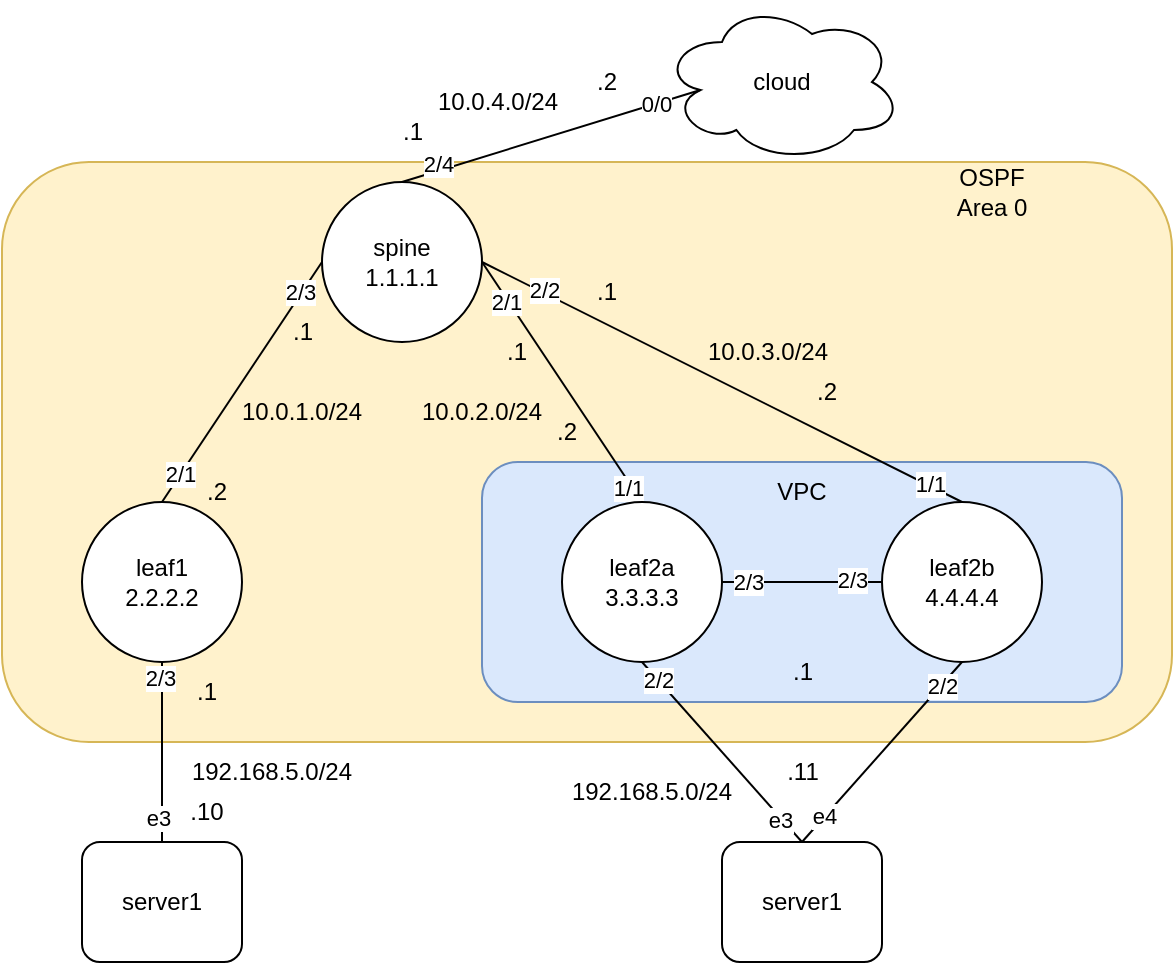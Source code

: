 <mxfile version="15.8.3" type="github">
  <diagram id="axcDbGKzzqpzkaZa_wmz" name="Page-1">
    <mxGraphModel dx="729" dy="331" grid="1" gridSize="10" guides="1" tooltips="1" connect="1" arrows="1" fold="1" page="1" pageScale="1" pageWidth="850" pageHeight="1100" math="0" shadow="0">
      <root>
        <mxCell id="0" />
        <mxCell id="1" parent="0" />
        <mxCell id="hd0M6olZEAg69DOeF42a-37" value="" style="rounded=1;whiteSpace=wrap;html=1;fillColor=#fff2cc;strokeColor=#d6b656;" vertex="1" parent="1">
          <mxGeometry x="160" y="110" width="585" height="290" as="geometry" />
        </mxCell>
        <mxCell id="hd0M6olZEAg69DOeF42a-16" value="" style="rounded=1;whiteSpace=wrap;html=1;fillColor=#dae8fc;strokeColor=#6c8ebf;" vertex="1" parent="1">
          <mxGeometry x="400" y="260" width="320" height="120" as="geometry" />
        </mxCell>
        <mxCell id="hd0M6olZEAg69DOeF42a-1" value="spine&lt;br&gt;1.1.1.1" style="ellipse;whiteSpace=wrap;html=1;aspect=fixed;" vertex="1" parent="1">
          <mxGeometry x="320" y="120" width="80" height="80" as="geometry" />
        </mxCell>
        <mxCell id="hd0M6olZEAg69DOeF42a-10" style="rounded=0;orthogonalLoop=1;jettySize=auto;html=1;exitX=0.5;exitY=0;exitDx=0;exitDy=0;entryX=0;entryY=0.5;entryDx=0;entryDy=0;endArrow=none;endFill=0;" edge="1" parent="1" source="hd0M6olZEAg69DOeF42a-2" target="hd0M6olZEAg69DOeF42a-1">
          <mxGeometry relative="1" as="geometry" />
        </mxCell>
        <mxCell id="hd0M6olZEAg69DOeF42a-57" value="2/1" style="edgeLabel;html=1;align=center;verticalAlign=middle;resizable=0;points=[];" vertex="1" connectable="0" parent="hd0M6olZEAg69DOeF42a-10">
          <mxGeometry x="-0.772" y="1" relative="1" as="geometry">
            <mxPoint as="offset" />
          </mxGeometry>
        </mxCell>
        <mxCell id="hd0M6olZEAg69DOeF42a-58" value="2/3" style="edgeLabel;html=1;align=center;verticalAlign=middle;resizable=0;points=[];" vertex="1" connectable="0" parent="hd0M6olZEAg69DOeF42a-10">
          <mxGeometry x="0.746" y="1" relative="1" as="geometry">
            <mxPoint as="offset" />
          </mxGeometry>
        </mxCell>
        <mxCell id="hd0M6olZEAg69DOeF42a-2" value="leaf1&lt;br&gt;2.2.2.2" style="ellipse;whiteSpace=wrap;html=1;aspect=fixed;" vertex="1" parent="1">
          <mxGeometry x="200" y="280" width="80" height="80" as="geometry" />
        </mxCell>
        <mxCell id="hd0M6olZEAg69DOeF42a-11" style="rounded=0;orthogonalLoop=1;jettySize=auto;html=1;exitX=0.5;exitY=0;exitDx=0;exitDy=0;entryX=1;entryY=0.5;entryDx=0;entryDy=0;endArrow=none;endFill=0;" edge="1" parent="1" source="hd0M6olZEAg69DOeF42a-3" target="hd0M6olZEAg69DOeF42a-1">
          <mxGeometry relative="1" as="geometry" />
        </mxCell>
        <mxCell id="hd0M6olZEAg69DOeF42a-56" value="1/1" style="edgeLabel;html=1;align=center;verticalAlign=middle;resizable=0;points=[];" vertex="1" connectable="0" parent="hd0M6olZEAg69DOeF42a-11">
          <mxGeometry x="-0.857" y="2" relative="1" as="geometry">
            <mxPoint as="offset" />
          </mxGeometry>
        </mxCell>
        <mxCell id="hd0M6olZEAg69DOeF42a-59" value="2/1" style="edgeLabel;html=1;align=center;verticalAlign=middle;resizable=0;points=[];" vertex="1" connectable="0" parent="hd0M6olZEAg69DOeF42a-11">
          <mxGeometry x="0.683" y="1" relative="1" as="geometry">
            <mxPoint as="offset" />
          </mxGeometry>
        </mxCell>
        <mxCell id="hd0M6olZEAg69DOeF42a-52" style="edgeStyle=none;rounded=0;orthogonalLoop=1;jettySize=auto;html=1;exitX=1;exitY=0.5;exitDx=0;exitDy=0;endArrow=none;endFill=0;" edge="1" parent="1" source="hd0M6olZEAg69DOeF42a-3" target="hd0M6olZEAg69DOeF42a-4">
          <mxGeometry relative="1" as="geometry" />
        </mxCell>
        <mxCell id="hd0M6olZEAg69DOeF42a-53" value="2/3" style="edgeLabel;html=1;align=center;verticalAlign=middle;resizable=0;points=[];" vertex="1" connectable="0" parent="hd0M6olZEAg69DOeF42a-52">
          <mxGeometry x="-0.689" relative="1" as="geometry">
            <mxPoint as="offset" />
          </mxGeometry>
        </mxCell>
        <mxCell id="hd0M6olZEAg69DOeF42a-54" value="2/3" style="edgeLabel;html=1;align=center;verticalAlign=middle;resizable=0;points=[];" vertex="1" connectable="0" parent="hd0M6olZEAg69DOeF42a-52">
          <mxGeometry x="0.608" y="1" relative="1" as="geometry">
            <mxPoint as="offset" />
          </mxGeometry>
        </mxCell>
        <mxCell id="hd0M6olZEAg69DOeF42a-3" value="leaf2a&lt;br&gt;3.3.3.3" style="ellipse;whiteSpace=wrap;html=1;aspect=fixed;" vertex="1" parent="1">
          <mxGeometry x="440" y="280" width="80" height="80" as="geometry" />
        </mxCell>
        <mxCell id="hd0M6olZEAg69DOeF42a-12" style="rounded=0;orthogonalLoop=1;jettySize=auto;html=1;exitX=0.5;exitY=0;exitDx=0;exitDy=0;entryX=1;entryY=0.5;entryDx=0;entryDy=0;endArrow=none;endFill=0;" edge="1" parent="1" source="hd0M6olZEAg69DOeF42a-4" target="hd0M6olZEAg69DOeF42a-1">
          <mxGeometry relative="1" as="geometry" />
        </mxCell>
        <mxCell id="hd0M6olZEAg69DOeF42a-55" value="1/1" style="edgeLabel;html=1;align=center;verticalAlign=middle;resizable=0;points=[];" vertex="1" connectable="0" parent="hd0M6olZEAg69DOeF42a-12">
          <mxGeometry x="-0.862" y="-1" relative="1" as="geometry">
            <mxPoint as="offset" />
          </mxGeometry>
        </mxCell>
        <mxCell id="hd0M6olZEAg69DOeF42a-60" value="2/2" style="edgeLabel;html=1;align=center;verticalAlign=middle;resizable=0;points=[];" vertex="1" connectable="0" parent="hd0M6olZEAg69DOeF42a-12">
          <mxGeometry x="0.749" y="-2" relative="1" as="geometry">
            <mxPoint as="offset" />
          </mxGeometry>
        </mxCell>
        <mxCell id="hd0M6olZEAg69DOeF42a-4" value="leaf2b&lt;br&gt;4.4.4.4" style="ellipse;whiteSpace=wrap;html=1;aspect=fixed;" vertex="1" parent="1">
          <mxGeometry x="600" y="280" width="80" height="80" as="geometry" />
        </mxCell>
        <mxCell id="hd0M6olZEAg69DOeF42a-15" style="edgeStyle=none;rounded=0;orthogonalLoop=1;jettySize=auto;html=1;exitX=0.5;exitY=0;exitDx=0;exitDy=0;entryX=0.5;entryY=1;entryDx=0;entryDy=0;endArrow=none;endFill=0;" edge="1" parent="1" source="hd0M6olZEAg69DOeF42a-5" target="hd0M6olZEAg69DOeF42a-2">
          <mxGeometry relative="1" as="geometry" />
        </mxCell>
        <mxCell id="hd0M6olZEAg69DOeF42a-63" value="e3" style="edgeLabel;html=1;align=center;verticalAlign=middle;resizable=0;points=[];" vertex="1" connectable="0" parent="hd0M6olZEAg69DOeF42a-15">
          <mxGeometry x="-0.734" y="2" relative="1" as="geometry">
            <mxPoint as="offset" />
          </mxGeometry>
        </mxCell>
        <mxCell id="hd0M6olZEAg69DOeF42a-68" value="2/3" style="edgeLabel;html=1;align=center;verticalAlign=middle;resizable=0;points=[];" vertex="1" connectable="0" parent="hd0M6olZEAg69DOeF42a-15">
          <mxGeometry x="0.821" y="1" relative="1" as="geometry">
            <mxPoint as="offset" />
          </mxGeometry>
        </mxCell>
        <mxCell id="hd0M6olZEAg69DOeF42a-5" value="server1" style="rounded=1;whiteSpace=wrap;html=1;" vertex="1" parent="1">
          <mxGeometry x="200" y="450" width="80" height="60" as="geometry" />
        </mxCell>
        <mxCell id="hd0M6olZEAg69DOeF42a-13" style="edgeStyle=none;rounded=0;orthogonalLoop=1;jettySize=auto;html=1;exitX=0.5;exitY=0;exitDx=0;exitDy=0;entryX=0.5;entryY=1;entryDx=0;entryDy=0;endArrow=none;endFill=0;" edge="1" parent="1" source="hd0M6olZEAg69DOeF42a-6" target="hd0M6olZEAg69DOeF42a-3">
          <mxGeometry relative="1" as="geometry" />
        </mxCell>
        <mxCell id="hd0M6olZEAg69DOeF42a-64" value="e3" style="edgeLabel;html=1;align=center;verticalAlign=middle;resizable=0;points=[];" vertex="1" connectable="0" parent="hd0M6olZEAg69DOeF42a-13">
          <mxGeometry x="-0.727" y="1" relative="1" as="geometry">
            <mxPoint as="offset" />
          </mxGeometry>
        </mxCell>
        <mxCell id="hd0M6olZEAg69DOeF42a-66" value="2/2" style="edgeLabel;html=1;align=center;verticalAlign=middle;resizable=0;points=[];" vertex="1" connectable="0" parent="hd0M6olZEAg69DOeF42a-13">
          <mxGeometry x="0.804" relative="1" as="geometry">
            <mxPoint as="offset" />
          </mxGeometry>
        </mxCell>
        <mxCell id="hd0M6olZEAg69DOeF42a-14" style="edgeStyle=none;rounded=0;orthogonalLoop=1;jettySize=auto;html=1;exitX=0.5;exitY=0;exitDx=0;exitDy=0;entryX=0.5;entryY=1;entryDx=0;entryDy=0;endArrow=none;endFill=0;" edge="1" parent="1" source="hd0M6olZEAg69DOeF42a-6" target="hd0M6olZEAg69DOeF42a-4">
          <mxGeometry relative="1" as="geometry" />
        </mxCell>
        <mxCell id="hd0M6olZEAg69DOeF42a-65" value="e4" style="edgeLabel;html=1;align=center;verticalAlign=middle;resizable=0;points=[];" vertex="1" connectable="0" parent="hd0M6olZEAg69DOeF42a-14">
          <mxGeometry x="-0.718" y="1" relative="1" as="geometry">
            <mxPoint as="offset" />
          </mxGeometry>
        </mxCell>
        <mxCell id="hd0M6olZEAg69DOeF42a-67" value="2/2" style="edgeLabel;html=1;align=center;verticalAlign=middle;resizable=0;points=[];" vertex="1" connectable="0" parent="hd0M6olZEAg69DOeF42a-14">
          <mxGeometry x="0.743" relative="1" as="geometry">
            <mxPoint as="offset" />
          </mxGeometry>
        </mxCell>
        <mxCell id="hd0M6olZEAg69DOeF42a-6" value="server1" style="rounded=1;whiteSpace=wrap;html=1;" vertex="1" parent="1">
          <mxGeometry x="520" y="450" width="80" height="60" as="geometry" />
        </mxCell>
        <mxCell id="hd0M6olZEAg69DOeF42a-7" value="cloud" style="ellipse;shape=cloud;whiteSpace=wrap;html=1;" vertex="1" parent="1">
          <mxGeometry x="490" y="30" width="120" height="80" as="geometry" />
        </mxCell>
        <mxCell id="hd0M6olZEAg69DOeF42a-9" value="" style="endArrow=none;html=1;rounded=0;entryX=0.16;entryY=0.55;entryDx=0;entryDy=0;entryPerimeter=0;exitX=0.5;exitY=0;exitDx=0;exitDy=0;" edge="1" parent="1" source="hd0M6olZEAg69DOeF42a-1" target="hd0M6olZEAg69DOeF42a-7">
          <mxGeometry width="50" height="50" relative="1" as="geometry">
            <mxPoint x="400" y="280" as="sourcePoint" />
            <mxPoint x="450" y="230" as="targetPoint" />
          </mxGeometry>
        </mxCell>
        <mxCell id="hd0M6olZEAg69DOeF42a-61" value="2/4" style="edgeLabel;html=1;align=center;verticalAlign=middle;resizable=0;points=[];" vertex="1" connectable="0" parent="hd0M6olZEAg69DOeF42a-9">
          <mxGeometry x="-0.359" y="2" relative="1" as="geometry">
            <mxPoint x="-29" y="7" as="offset" />
          </mxGeometry>
        </mxCell>
        <mxCell id="hd0M6olZEAg69DOeF42a-69" value="0/0" style="edgeLabel;html=1;align=center;verticalAlign=middle;resizable=0;points=[];" vertex="1" connectable="0" parent="hd0M6olZEAg69DOeF42a-9">
          <mxGeometry x="0.699" relative="1" as="geometry">
            <mxPoint as="offset" />
          </mxGeometry>
        </mxCell>
        <mxCell id="hd0M6olZEAg69DOeF42a-17" value="10.0.2.0/24" style="text;html=1;strokeColor=none;fillColor=none;align=center;verticalAlign=middle;whiteSpace=wrap;rounded=0;" vertex="1" parent="1">
          <mxGeometry x="370" y="220" width="60" height="30" as="geometry" />
        </mxCell>
        <mxCell id="hd0M6olZEAg69DOeF42a-18" value="10.0.3.0/24" style="text;html=1;strokeColor=none;fillColor=none;align=center;verticalAlign=middle;whiteSpace=wrap;rounded=0;" vertex="1" parent="1">
          <mxGeometry x="512.5" y="190" width="60" height="30" as="geometry" />
        </mxCell>
        <mxCell id="hd0M6olZEAg69DOeF42a-19" value="10.0.1.0/24" style="text;html=1;strokeColor=none;fillColor=none;align=center;verticalAlign=middle;whiteSpace=wrap;rounded=0;" vertex="1" parent="1">
          <mxGeometry x="280" y="220" width="60" height="30" as="geometry" />
        </mxCell>
        <mxCell id="hd0M6olZEAg69DOeF42a-20" value="192.168.5.0/24" style="text;html=1;strokeColor=none;fillColor=none;align=center;verticalAlign=middle;whiteSpace=wrap;rounded=0;" vertex="1" parent="1">
          <mxGeometry x="250" y="400" width="90" height="30" as="geometry" />
        </mxCell>
        <mxCell id="hd0M6olZEAg69DOeF42a-22" value=".1" style="text;html=1;strokeColor=none;fillColor=none;align=center;verticalAlign=middle;whiteSpace=wrap;rounded=0;" vertex="1" parent="1">
          <mxGeometry x="547.5" y="350" width="25" height="30" as="geometry" />
        </mxCell>
        <mxCell id="hd0M6olZEAg69DOeF42a-23" value=".1" style="text;html=1;strokeColor=none;fillColor=none;align=center;verticalAlign=middle;whiteSpace=wrap;rounded=0;" vertex="1" parent="1">
          <mxGeometry x="250" y="360" width="25" height="30" as="geometry" />
        </mxCell>
        <mxCell id="hd0M6olZEAg69DOeF42a-24" value=".1" style="text;html=1;strokeColor=none;fillColor=none;align=center;verticalAlign=middle;whiteSpace=wrap;rounded=0;" vertex="1" parent="1">
          <mxGeometry x="297.5" y="180" width="25" height="30" as="geometry" />
        </mxCell>
        <mxCell id="hd0M6olZEAg69DOeF42a-25" value=".1" style="text;html=1;strokeColor=none;fillColor=none;align=center;verticalAlign=middle;whiteSpace=wrap;rounded=0;" vertex="1" parent="1">
          <mxGeometry x="405" y="190" width="25" height="30" as="geometry" />
        </mxCell>
        <mxCell id="hd0M6olZEAg69DOeF42a-26" value=".1" style="text;html=1;strokeColor=none;fillColor=none;align=center;verticalAlign=middle;whiteSpace=wrap;rounded=0;" vertex="1" parent="1">
          <mxGeometry x="450" y="160" width="25" height="30" as="geometry" />
        </mxCell>
        <mxCell id="hd0M6olZEAg69DOeF42a-27" value=".1" style="text;html=1;strokeColor=none;fillColor=none;align=center;verticalAlign=middle;whiteSpace=wrap;rounded=0;" vertex="1" parent="1">
          <mxGeometry x="353" y="80" width="25" height="30" as="geometry" />
        </mxCell>
        <mxCell id="hd0M6olZEAg69DOeF42a-28" value="10.0.4.0/24" style="text;html=1;strokeColor=none;fillColor=none;align=center;verticalAlign=middle;whiteSpace=wrap;rounded=0;" vertex="1" parent="1">
          <mxGeometry x="378" y="65" width="60" height="30" as="geometry" />
        </mxCell>
        <mxCell id="hd0M6olZEAg69DOeF42a-29" value=".2" style="text;html=1;strokeColor=none;fillColor=none;align=center;verticalAlign=middle;whiteSpace=wrap;rounded=0;" vertex="1" parent="1">
          <mxGeometry x="450" y="55" width="25" height="30" as="geometry" />
        </mxCell>
        <mxCell id="hd0M6olZEAg69DOeF42a-30" value=".2" style="text;html=1;strokeColor=none;fillColor=none;align=center;verticalAlign=middle;whiteSpace=wrap;rounded=0;" vertex="1" parent="1">
          <mxGeometry x="430" y="230" width="25" height="30" as="geometry" />
        </mxCell>
        <mxCell id="hd0M6olZEAg69DOeF42a-31" value=".2" style="text;html=1;strokeColor=none;fillColor=none;align=center;verticalAlign=middle;whiteSpace=wrap;rounded=0;" vertex="1" parent="1">
          <mxGeometry x="560" y="210" width="25" height="30" as="geometry" />
        </mxCell>
        <mxCell id="hd0M6olZEAg69DOeF42a-32" value=".2" style="text;html=1;strokeColor=none;fillColor=none;align=center;verticalAlign=middle;whiteSpace=wrap;rounded=0;" vertex="1" parent="1">
          <mxGeometry x="255" y="260" width="25" height="30" as="geometry" />
        </mxCell>
        <mxCell id="hd0M6olZEAg69DOeF42a-33" value=".10" style="text;html=1;strokeColor=none;fillColor=none;align=center;verticalAlign=middle;whiteSpace=wrap;rounded=0;" vertex="1" parent="1">
          <mxGeometry x="250" y="420" width="25" height="30" as="geometry" />
        </mxCell>
        <mxCell id="hd0M6olZEAg69DOeF42a-34" value=".11" style="text;html=1;strokeColor=none;fillColor=none;align=center;verticalAlign=middle;whiteSpace=wrap;rounded=0;" vertex="1" parent="1">
          <mxGeometry x="547.5" y="400" width="25" height="30" as="geometry" />
        </mxCell>
        <mxCell id="hd0M6olZEAg69DOeF42a-35" value="192.168.5.0/24" style="text;html=1;strokeColor=none;fillColor=none;align=center;verticalAlign=middle;whiteSpace=wrap;rounded=0;" vertex="1" parent="1">
          <mxGeometry x="440" y="410" width="90" height="30" as="geometry" />
        </mxCell>
        <mxCell id="hd0M6olZEAg69DOeF42a-36" value="VPC" style="text;html=1;strokeColor=none;fillColor=none;align=center;verticalAlign=middle;whiteSpace=wrap;rounded=0;" vertex="1" parent="1">
          <mxGeometry x="530" y="260" width="60" height="30" as="geometry" />
        </mxCell>
        <mxCell id="hd0M6olZEAg69DOeF42a-38" value="OSPF Area 0" style="text;html=1;strokeColor=none;fillColor=none;align=center;verticalAlign=middle;whiteSpace=wrap;rounded=0;" vertex="1" parent="1">
          <mxGeometry x="625" y="110" width="60" height="30" as="geometry" />
        </mxCell>
      </root>
    </mxGraphModel>
  </diagram>
</mxfile>
